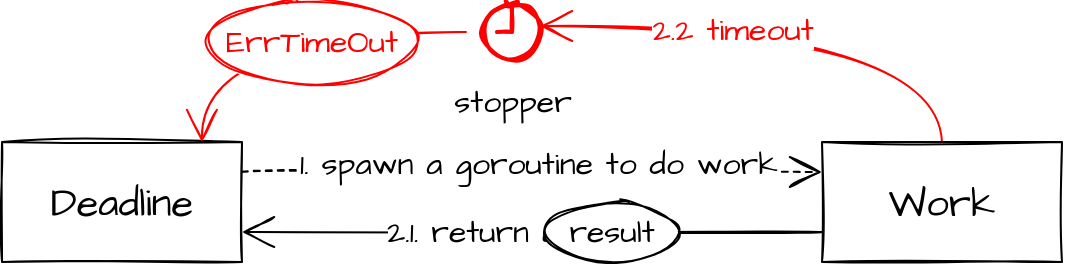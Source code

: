 <mxfile version="20.2.1" type="embed"><diagram id="inMPcjYvnmvmxzhDKLPN" name="Deadline"><mxGraphModel dx="1746" dy="1119" grid="1" gridSize="10" guides="1" tooltips="1" connect="1" arrows="1" fold="1" page="1" pageScale="1" pageWidth="827" pageHeight="1169" math="0" shadow="0"><root><mxCell id="0"/><mxCell id="1" parent="0"/><mxCell id="5" style="edgeStyle=orthogonalEdgeStyle;curved=1;rounded=0;sketch=1;hachureGap=4;orthogonalLoop=1;jettySize=auto;html=1;exitX=1;exitY=0.25;exitDx=0;exitDy=0;entryX=0;entryY=0.25;entryDx=0;entryDy=0;fontFamily=Architects Daughter;fontSource=https%3A%2F%2Ffonts.googleapis.com%2Fcss%3Ffamily%3DArchitects%2BDaughter;fontSize=16;endArrow=open;startSize=14;endSize=14;sourcePerimeterSpacing=8;targetPerimeterSpacing=8;dashed=1;" parent="1" source="2" target="3" edge="1"><mxGeometry relative="1" as="geometry"/></mxCell><mxCell id="11" value="1. spawn a goroutine to do work" style="edgeLabel;html=1;align=center;verticalAlign=middle;resizable=0;points=[];fontSize=16;fontFamily=Architects Daughter;" parent="5" vertex="1" connectable="0"><mxGeometry x="-0.133" y="4" relative="1" as="geometry"><mxPoint x="22" as="offset"/></mxGeometry></mxCell><mxCell id="2" value="Deadline" style="rounded=0;whiteSpace=wrap;html=1;sketch=1;hachureGap=4;fontFamily=Architects Daughter;fontSource=https%3A%2F%2Ffonts.googleapis.com%2Fcss%3Ffamily%3DArchitects%2BDaughter;fontSize=20;" parent="1" vertex="1"><mxGeometry x="100" y="210" width="120" height="60" as="geometry"/></mxCell><mxCell id="6" style="edgeStyle=orthogonalEdgeStyle;curved=1;rounded=0;sketch=1;hachureGap=4;orthogonalLoop=1;jettySize=auto;html=1;exitX=0;exitY=0.75;exitDx=0;exitDy=0;entryX=1;entryY=0.75;entryDx=0;entryDy=0;fontFamily=Architects Daughter;fontSource=https%3A%2F%2Ffonts.googleapis.com%2Fcss%3Ffamily%3DArchitects%2BDaughter;fontSize=16;endArrow=open;startSize=14;endSize=14;sourcePerimeterSpacing=8;targetPerimeterSpacing=8;" parent="1" source="3" target="2" edge="1"><mxGeometry relative="1" as="geometry"/></mxCell><mxCell id="13" value="2.1. return a&amp;nbsp;" style="edgeLabel;html=1;align=center;verticalAlign=middle;resizable=0;points=[];fontSize=16;fontFamily=Architects Daughter;" parent="6" vertex="1" connectable="0"><mxGeometry x="0.185" relative="1" as="geometry"><mxPoint as="offset"/></mxGeometry></mxCell><mxCell id="20" style="edgeStyle=orthogonalEdgeStyle;curved=1;rounded=0;sketch=1;hachureGap=4;orthogonalLoop=1;jettySize=auto;html=1;exitX=0.5;exitY=0;exitDx=0;exitDy=0;entryX=0.967;entryY=0.4;entryDx=0;entryDy=0;entryPerimeter=0;fontFamily=Architects Daughter;fontSource=https%3A%2F%2Ffonts.googleapis.com%2Fcss%3Ffamily%3DArchitects%2BDaughter;fontSize=16;endArrow=open;startSize=14;endSize=14;sourcePerimeterSpacing=8;targetPerimeterSpacing=8;strokeColor=#FF0000;" parent="1" source="3" target="4" edge="1"><mxGeometry relative="1" as="geometry"/></mxCell><mxCell id="23" value="2.2 timeout" style="edgeLabel;html=1;align=center;verticalAlign=middle;resizable=0;points=[];fontSize=16;fontFamily=Architects Daughter;fontColor=#FF0000;" parent="20" vertex="1" connectable="0"><mxGeometry x="0.258" y="2" relative="1" as="geometry"><mxPoint as="offset"/></mxGeometry></mxCell><mxCell id="3" value="Work" style="rounded=0;whiteSpace=wrap;html=1;sketch=1;hachureGap=4;fontFamily=Architects Daughter;fontSource=https%3A%2F%2Ffonts.googleapis.com%2Fcss%3Ffamily%3DArchitects%2BDaughter;fontSize=20;" parent="1" vertex="1"><mxGeometry x="510" y="210" width="120" height="60" as="geometry"/></mxCell><mxCell id="21" style="edgeStyle=orthogonalEdgeStyle;curved=1;rounded=0;sketch=1;hachureGap=4;orthogonalLoop=1;jettySize=auto;html=1;entryX=0.833;entryY=0;entryDx=0;entryDy=0;entryPerimeter=0;fontFamily=Architects Daughter;fontSource=https%3A%2F%2Ffonts.googleapis.com%2Fcss%3Ffamily%3DArchitects%2BDaughter;fontSize=16;endArrow=open;startSize=14;endSize=14;sourcePerimeterSpacing=8;targetPerimeterSpacing=8;strokeColor=#FF0000;" parent="1" source="4" target="2" edge="1"><mxGeometry relative="1" as="geometry"/></mxCell><mxCell id="4" value="&lt;font style=&quot;font-size: 16px;&quot;&gt;stopper&lt;/font&gt;" style="html=1;verticalLabelPosition=bottom;align=center;labelBackgroundColor=#ffffff;verticalAlign=top;strokeWidth=2;strokeColor=#FF0000;shadow=0;dashed=0;shape=mxgraph.ios7.icons.clock;sketch=1;hachureGap=4;fontFamily=Architects Daughter;fontSource=https%3A%2F%2Ffonts.googleapis.com%2Fcss%3Ffamily%3DArchitects%2BDaughter;fontSize=20;" parent="1" vertex="1"><mxGeometry x="340" y="140" width="30" height="30" as="geometry"/></mxCell><mxCell id="9" value="result" style="ellipse;whiteSpace=wrap;html=1;sketch=1;hachureGap=4;fontFamily=Architects Daughter;fontSource=https%3A%2F%2Ffonts.googleapis.com%2Fcss%3Ffamily%3DArchitects%2BDaughter;fontSize=16;" parent="1" vertex="1"><mxGeometry x="370" y="240" width="70" height="30" as="geometry"/></mxCell><mxCell id="24" value="&lt;font color=&quot;#ff0000&quot;&gt;ErrTimeOut&lt;/font&gt;" style="ellipse;whiteSpace=wrap;html=1;sketch=1;hachureGap=4;fontFamily=Architects Daughter;fontSource=https%3A%2F%2Ffonts.googleapis.com%2Fcss%3Ffamily%3DArchitects%2BDaughter;fontSize=16;strokeColor=#FF0000;" parent="1" vertex="1"><mxGeometry x="200" y="140" width="110" height="40" as="geometry"/></mxCell></root></mxGraphModel></diagram></mxfile>